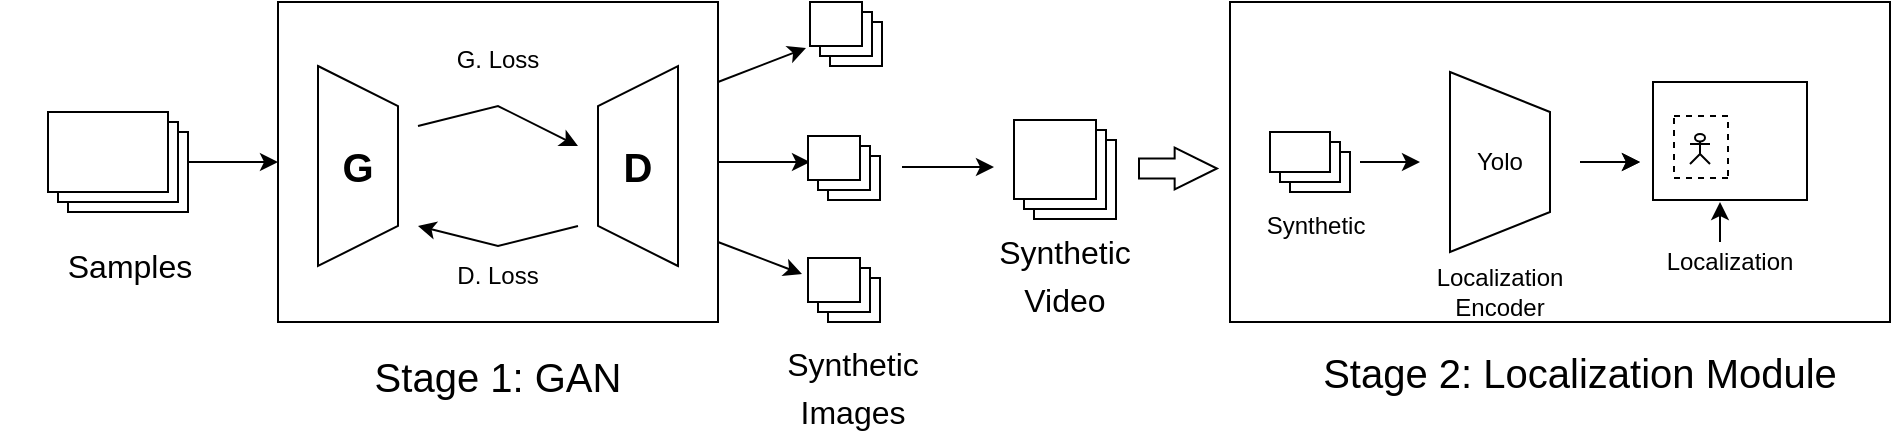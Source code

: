 <mxfile version="21.3.7" type="github">
  <diagram id="DYEwAd0FXtR8L2iEkwV9" name="Page-1">
    <mxGraphModel dx="1900" dy="549" grid="0" gridSize="10" guides="1" tooltips="1" connect="1" arrows="1" fold="1" page="1" pageScale="1" pageWidth="850" pageHeight="1100" math="0" shadow="0">
      <root>
        <mxCell id="0" />
        <mxCell id="1" parent="0" />
        <mxCell id="c-NwQK7uivU0Sarzc9AO-29" value="" style="rounded=0;whiteSpace=wrap;html=1;fontSize=16;" parent="1" vertex="1">
          <mxGeometry x="495" y="160" width="330" height="160" as="geometry" />
        </mxCell>
        <mxCell id="c-NwQK7uivU0Sarzc9AO-30" value="" style="shape=flexArrow;endArrow=classic;html=1;rounded=0;fontSize=16;endWidth=10;endSize=6.725;" parent="1" edge="1">
          <mxGeometry width="50" height="50" relative="1" as="geometry">
            <mxPoint x="449" y="243.25" as="sourcePoint" />
            <mxPoint x="489" y="243.25" as="targetPoint" />
          </mxGeometry>
        </mxCell>
        <mxCell id="c-NwQK7uivU0Sarzc9AO-32" value="" style="verticalLabelPosition=bottom;verticalAlign=top;html=1;shape=mxgraph.basic.layered_rect;dx=10;outlineConnect=0;whiteSpace=wrap;fontSize=20;" parent="1" vertex="1">
          <mxGeometry x="515" y="225" width="40" height="30" as="geometry" />
        </mxCell>
        <mxCell id="c-NwQK7uivU0Sarzc9AO-33" value="&lt;span style=&quot;font-size: 12px;&quot;&gt;Synthetic&lt;/span&gt;" style="text;html=1;strokeColor=none;fillColor=none;align=center;verticalAlign=middle;whiteSpace=wrap;rounded=0;fontSize=16;" parent="1" vertex="1">
          <mxGeometry x="513" y="265" width="50" height="10" as="geometry" />
        </mxCell>
        <mxCell id="c-NwQK7uivU0Sarzc9AO-39" value="" style="endArrow=classic;html=1;rounded=0;fontSize=12;" parent="1" edge="1">
          <mxGeometry width="50" height="50" relative="1" as="geometry">
            <mxPoint x="560" y="240" as="sourcePoint" />
            <mxPoint x="590" y="240" as="targetPoint" />
          </mxGeometry>
        </mxCell>
        <mxCell id="c-NwQK7uivU0Sarzc9AO-40" value="" style="shape=trapezoid;perimeter=trapezoidPerimeter;whiteSpace=wrap;html=1;fixedSize=1;fontSize=12;rotation=90;" parent="1" vertex="1">
          <mxGeometry x="585" y="215" width="90" height="50" as="geometry" />
        </mxCell>
        <mxCell id="c-NwQK7uivU0Sarzc9AO-41" value="Yolo" style="text;html=1;strokeColor=none;fillColor=none;align=center;verticalAlign=middle;whiteSpace=wrap;rounded=0;fontSize=12;" parent="1" vertex="1">
          <mxGeometry x="600" y="225" width="60" height="30" as="geometry" />
        </mxCell>
        <mxCell id="c-NwQK7uivU0Sarzc9AO-43" value="" style="endArrow=classic;html=1;rounded=0;fontSize=12;" parent="1" edge="1">
          <mxGeometry width="50" height="50" relative="1" as="geometry">
            <mxPoint x="670" y="240" as="sourcePoint" />
            <mxPoint x="700" y="240" as="targetPoint" />
          </mxGeometry>
        </mxCell>
        <mxCell id="c-NwQK7uivU0Sarzc9AO-44" value="" style="endArrow=classic;html=1;rounded=0;fontSize=12;" parent="1" edge="1">
          <mxGeometry width="50" height="50" relative="1" as="geometry">
            <mxPoint x="670" y="240" as="sourcePoint" />
            <mxPoint x="700" y="240" as="targetPoint" />
            <Array as="points">
              <mxPoint x="680" y="240" />
            </Array>
          </mxGeometry>
        </mxCell>
        <mxCell id="c-NwQK7uivU0Sarzc9AO-49" value="" style="endArrow=classic;html=1;rounded=0;fontSize=12;" parent="1" edge="1">
          <mxGeometry width="50" height="50" relative="1" as="geometry">
            <mxPoint x="740" y="280" as="sourcePoint" />
            <mxPoint x="740" y="260" as="targetPoint" />
            <Array as="points" />
          </mxGeometry>
        </mxCell>
        <mxCell id="c-NwQK7uivU0Sarzc9AO-50" value="Localization" style="text;html=1;strokeColor=none;fillColor=none;align=center;verticalAlign=middle;whiteSpace=wrap;rounded=0;fontSize=12;" parent="1" vertex="1">
          <mxGeometry x="690" y="275" width="110" height="30" as="geometry" />
        </mxCell>
        <mxCell id="c-NwQK7uivU0Sarzc9AO-51" value="Stage 2: Localization Module" style="text;html=1;strokeColor=none;fillColor=none;align=center;verticalAlign=middle;whiteSpace=wrap;rounded=0;fontSize=20;" parent="1" vertex="1">
          <mxGeometry x="515" y="330" width="310" height="30" as="geometry" />
        </mxCell>
        <mxCell id="c-NwQK7uivU0Sarzc9AO-52" value="Localization&lt;br&gt;Encoder" style="text;html=1;strokeColor=none;fillColor=none;align=center;verticalAlign=middle;whiteSpace=wrap;rounded=0;fontSize=12;" parent="1" vertex="1">
          <mxGeometry x="600" y="290" width="60" height="30" as="geometry" />
        </mxCell>
        <mxCell id="5g1nlL3bOuObCMv496xB-8" value="" style="verticalLabelPosition=bottom;verticalAlign=top;html=1;shape=mxgraph.basic.layered_rect;dx=10;outlineConnect=0;whiteSpace=wrap;fontSize=20;" parent="1" vertex="1">
          <mxGeometry x="387" y="219" width="51" height="49.5" as="geometry" />
        </mxCell>
        <mxCell id="c-NwQK7uivU0Sarzc9AO-23" value="" style="verticalLabelPosition=bottom;verticalAlign=top;html=1;shape=mxgraph.basic.layered_rect;dx=10;outlineConnect=0;whiteSpace=wrap;fontSize=20;" parent="1" vertex="1">
          <mxGeometry x="285" y="160" width="36" height="32" as="geometry" />
        </mxCell>
        <mxCell id="c-NwQK7uivU0Sarzc9AO-24" value="&lt;font style=&quot;font-size: 16px;&quot;&gt;Synthetic Images&lt;/font&gt;" style="text;html=1;strokeColor=none;fillColor=none;align=center;verticalAlign=middle;whiteSpace=wrap;rounded=0;fontSize=20;" parent="1" vertex="1">
          <mxGeometry x="256.5" y="342" width="99" height="18" as="geometry" />
        </mxCell>
        <mxCell id="c-NwQK7uivU0Sarzc9AO-25" value="" style="endArrow=classic;html=1;rounded=0;fontSize=16;exitX=1;exitY=0.5;exitDx=0;exitDy=0;" parent="1" source="c-NwQK7uivU0Sarzc9AO-1" edge="1">
          <mxGeometry width="50" height="50" relative="1" as="geometry">
            <mxPoint x="377" y="240" as="sourcePoint" />
            <mxPoint x="285" y="240" as="targetPoint" />
          </mxGeometry>
        </mxCell>
        <mxCell id="c-NwQK7uivU0Sarzc9AO-26" value="" style="verticalLabelPosition=bottom;verticalAlign=top;html=1;shape=mxgraph.basic.layered_rect;dx=10;outlineConnect=0;whiteSpace=wrap;fontSize=20;" parent="1" vertex="1">
          <mxGeometry x="-96" y="215" width="70" height="50" as="geometry" />
        </mxCell>
        <mxCell id="c-NwQK7uivU0Sarzc9AO-27" value="&lt;span style=&quot;font-size: 16px;&quot;&gt;Samples&lt;/span&gt;" style="text;html=1;strokeColor=none;fillColor=none;align=center;verticalAlign=middle;whiteSpace=wrap;rounded=0;fontSize=20;" parent="1" vertex="1">
          <mxGeometry x="-120" y="275" width="130" height="30" as="geometry" />
        </mxCell>
        <mxCell id="c-NwQK7uivU0Sarzc9AO-28" value="" style="endArrow=classic;html=1;rounded=0;fontSize=16;entryX=0;entryY=0.5;entryDx=0;entryDy=0;" parent="1" source="c-NwQK7uivU0Sarzc9AO-26" target="c-NwQK7uivU0Sarzc9AO-1" edge="1">
          <mxGeometry width="50" height="50" relative="1" as="geometry">
            <mxPoint x="127" y="240" as="sourcePoint" />
            <mxPoint x="14" y="240" as="targetPoint" />
          </mxGeometry>
        </mxCell>
        <mxCell id="5g1nlL3bOuObCMv496xB-1" value="" style="group" parent="1" vertex="1" connectable="0">
          <mxGeometry x="19" y="160" width="220" height="202" as="geometry" />
        </mxCell>
        <mxCell id="c-NwQK7uivU0Sarzc9AO-1" value="" style="rounded=0;whiteSpace=wrap;html=1;" parent="5g1nlL3bOuObCMv496xB-1" vertex="1">
          <mxGeometry width="220" height="160" as="geometry" />
        </mxCell>
        <mxCell id="c-NwQK7uivU0Sarzc9AO-2" value="" style="shape=trapezoid;perimeter=trapezoidPerimeter;whiteSpace=wrap;html=1;fixedSize=1;rotation=-90;" parent="5g1nlL3bOuObCMv496xB-1" vertex="1">
          <mxGeometry x="130" y="62" width="100" height="40" as="geometry" />
        </mxCell>
        <mxCell id="c-NwQK7uivU0Sarzc9AO-3" value="" style="shape=trapezoid;perimeter=trapezoidPerimeter;whiteSpace=wrap;html=1;fixedSize=1;rotation=90;" parent="5g1nlL3bOuObCMv496xB-1" vertex="1">
          <mxGeometry x="-10" y="62" width="100" height="40" as="geometry" />
        </mxCell>
        <mxCell id="c-NwQK7uivU0Sarzc9AO-13" value="" style="endArrow=classic;html=1;rounded=0;" parent="5g1nlL3bOuObCMv496xB-1" edge="1">
          <mxGeometry width="50" height="50" relative="1" as="geometry">
            <mxPoint x="70" y="62" as="sourcePoint" />
            <mxPoint x="150" y="72" as="targetPoint" />
            <Array as="points">
              <mxPoint x="110" y="52" />
            </Array>
          </mxGeometry>
        </mxCell>
        <mxCell id="c-NwQK7uivU0Sarzc9AO-14" value="" style="endArrow=classic;html=1;rounded=0;startArrow=none;" parent="5g1nlL3bOuObCMv496xB-1" edge="1">
          <mxGeometry width="50" height="50" relative="1" as="geometry">
            <mxPoint x="150" y="112" as="sourcePoint" />
            <mxPoint x="70" y="112" as="targetPoint" />
            <Array as="points">
              <mxPoint x="110" y="122" />
            </Array>
          </mxGeometry>
        </mxCell>
        <mxCell id="c-NwQK7uivU0Sarzc9AO-17" value="D. Loss" style="text;html=1;strokeColor=none;fillColor=none;align=center;verticalAlign=middle;whiteSpace=wrap;rounded=0;" parent="5g1nlL3bOuObCMv496xB-1" vertex="1">
          <mxGeometry x="80" y="122" width="60" height="30" as="geometry" />
        </mxCell>
        <mxCell id="c-NwQK7uivU0Sarzc9AO-18" value="&lt;font style=&quot;font-size: 20px;&quot;&gt;&lt;b&gt;G&lt;/b&gt;&lt;/font&gt;" style="text;html=1;strokeColor=none;fillColor=none;align=center;verticalAlign=middle;whiteSpace=wrap;rounded=0;" parent="5g1nlL3bOuObCMv496xB-1" vertex="1">
          <mxGeometry x="10" y="67" width="60" height="30" as="geometry" />
        </mxCell>
        <mxCell id="c-NwQK7uivU0Sarzc9AO-19" value="&lt;span style=&quot;font-size: 20px;&quot;&gt;&lt;b&gt;D&lt;/b&gt;&lt;/span&gt;" style="text;html=1;strokeColor=none;fillColor=none;align=center;verticalAlign=middle;whiteSpace=wrap;rounded=0;" parent="5g1nlL3bOuObCMv496xB-1" vertex="1">
          <mxGeometry x="150" y="67" width="60" height="30" as="geometry" />
        </mxCell>
        <mxCell id="c-NwQK7uivU0Sarzc9AO-20" value="Stage 1: GAN" style="text;html=1;strokeColor=none;fillColor=none;align=center;verticalAlign=middle;whiteSpace=wrap;rounded=0;fontSize=20;" parent="5g1nlL3bOuObCMv496xB-1" vertex="1">
          <mxGeometry x="40" y="172" width="140" height="30" as="geometry" />
        </mxCell>
        <mxCell id="gEao8AOlH4xP3AQgNgYY-1" value="G. Loss" style="text;html=1;strokeColor=none;fillColor=none;align=center;verticalAlign=middle;whiteSpace=wrap;rounded=0;" parent="5g1nlL3bOuObCMv496xB-1" vertex="1">
          <mxGeometry x="80" y="14" width="60" height="30" as="geometry" />
        </mxCell>
        <mxCell id="5g1nlL3bOuObCMv496xB-3" value="" style="verticalLabelPosition=bottom;verticalAlign=top;html=1;shape=mxgraph.basic.layered_rect;dx=10;outlineConnect=0;whiteSpace=wrap;fontSize=20;" parent="1" vertex="1">
          <mxGeometry x="284" y="227" width="36" height="32" as="geometry" />
        </mxCell>
        <mxCell id="5g1nlL3bOuObCMv496xB-4" value="" style="verticalLabelPosition=bottom;verticalAlign=top;html=1;shape=mxgraph.basic.layered_rect;dx=10;outlineConnect=0;whiteSpace=wrap;fontSize=20;" parent="1" vertex="1">
          <mxGeometry x="284" y="288" width="36" height="32" as="geometry" />
        </mxCell>
        <mxCell id="5g1nlL3bOuObCMv496xB-5" value="" style="endArrow=classic;html=1;rounded=0;fontSize=16;exitX=1;exitY=0.5;exitDx=0;exitDy=0;" parent="1" edge="1">
          <mxGeometry width="50" height="50" relative="1" as="geometry">
            <mxPoint x="239" y="280" as="sourcePoint" />
            <mxPoint x="281" y="296" as="targetPoint" />
            <Array as="points" />
          </mxGeometry>
        </mxCell>
        <mxCell id="5g1nlL3bOuObCMv496xB-6" value="" style="endArrow=classic;html=1;rounded=0;fontSize=16;exitX=1;exitY=0.5;exitDx=0;exitDy=0;" parent="1" edge="1">
          <mxGeometry width="50" height="50" relative="1" as="geometry">
            <mxPoint x="239" y="200" as="sourcePoint" />
            <mxPoint x="283" y="183" as="targetPoint" />
            <Array as="points" />
          </mxGeometry>
        </mxCell>
        <mxCell id="5g1nlL3bOuObCMv496xB-7" style="edgeStyle=orthogonalEdgeStyle;rounded=0;orthogonalLoop=1;jettySize=auto;html=1;exitX=0.5;exitY=1;exitDx=0;exitDy=0;" parent="1" source="c-NwQK7uivU0Sarzc9AO-24" target="c-NwQK7uivU0Sarzc9AO-24" edge="1">
          <mxGeometry relative="1" as="geometry" />
        </mxCell>
        <mxCell id="5g1nlL3bOuObCMv496xB-10" value="" style="shape=image;html=1;verticalAlign=top;verticalLabelPosition=bottom;labelBackgroundColor=#ffffff;imageAspect=0;aspect=fixed;image=https://cdn4.iconfinder.com/data/icons/ionicons/512/icon-ios7-plus-empty-128.png;fontSize=12;" parent="1" vertex="1">
          <mxGeometry x="292.5" y="200" width="19" height="19" as="geometry" />
        </mxCell>
        <mxCell id="5g1nlL3bOuObCMv496xB-11" value="" style="shape=image;html=1;verticalAlign=top;verticalLabelPosition=bottom;labelBackgroundColor=#ffffff;imageAspect=0;aspect=fixed;image=https://cdn4.iconfinder.com/data/icons/ionicons/512/icon-ios7-plus-empty-128.png;fontSize=12;" parent="1" vertex="1">
          <mxGeometry x="291.5" y="265" width="21" height="21" as="geometry" />
        </mxCell>
        <mxCell id="5g1nlL3bOuObCMv496xB-12" value="" style="endArrow=classic;html=1;rounded=0;fontSize=16;exitX=1;exitY=0.5;exitDx=0;exitDy=0;" parent="1" edge="1">
          <mxGeometry width="50" height="50" relative="1" as="geometry">
            <mxPoint x="331" y="242.5" as="sourcePoint" />
            <mxPoint x="377" y="242.5" as="targetPoint" />
          </mxGeometry>
        </mxCell>
        <mxCell id="5g1nlL3bOuObCMv496xB-14" value="&lt;font style=&quot;font-size: 16px;&quot;&gt;Synthetic Video&lt;/font&gt;" style="text;html=1;strokeColor=none;fillColor=none;align=center;verticalAlign=middle;whiteSpace=wrap;rounded=0;fontSize=20;" parent="1" vertex="1">
          <mxGeometry x="363" y="286" width="99" height="18" as="geometry" />
        </mxCell>
        <mxCell id="c-NwQK7uivU0Sarzc9AO-45" value="" style="rounded=0;whiteSpace=wrap;html=1;fontSize=12;" parent="1" vertex="1">
          <mxGeometry x="706.5" y="200" width="77" height="59" as="geometry" />
        </mxCell>
        <mxCell id="5g1nlL3bOuObCMv496xB-29" value="" style="group" parent="1" vertex="1" connectable="0">
          <mxGeometry x="717" y="217" width="28" height="31" as="geometry" />
        </mxCell>
        <mxCell id="5g1nlL3bOuObCMv496xB-23" value="" style="shape=umlActor;verticalLabelPosition=bottom;verticalAlign=top;html=1;outlineConnect=0;" parent="5g1nlL3bOuObCMv496xB-29" vertex="1">
          <mxGeometry x="8" y="9" width="10" height="15" as="geometry" />
        </mxCell>
        <mxCell id="5g1nlL3bOuObCMv496xB-25" value="" style="endArrow=none;dashed=1;html=1;rounded=0;" parent="5g1nlL3bOuObCMv496xB-29" edge="1">
          <mxGeometry width="50" height="50" relative="1" as="geometry">
            <mxPoint y="28" as="sourcePoint" />
            <mxPoint y="1" as="targetPoint" />
          </mxGeometry>
        </mxCell>
        <mxCell id="5g1nlL3bOuObCMv496xB-26" value="" style="endArrow=none;dashed=1;html=1;rounded=0;" parent="5g1nlL3bOuObCMv496xB-29" edge="1">
          <mxGeometry width="50" height="50" relative="1" as="geometry">
            <mxPoint x="27" y="31" as="sourcePoint" />
            <mxPoint y="31" as="targetPoint" />
          </mxGeometry>
        </mxCell>
        <mxCell id="5g1nlL3bOuObCMv496xB-27" value="" style="endArrow=none;dashed=1;html=1;rounded=0;" parent="5g1nlL3bOuObCMv496xB-29" edge="1">
          <mxGeometry width="50" height="50" relative="1" as="geometry">
            <mxPoint x="27" y="30" as="sourcePoint" />
            <mxPoint x="27" as="targetPoint" />
          </mxGeometry>
        </mxCell>
        <mxCell id="5g1nlL3bOuObCMv496xB-28" value="" style="endArrow=none;dashed=1;html=1;rounded=0;" parent="5g1nlL3bOuObCMv496xB-29" edge="1">
          <mxGeometry width="50" height="50" relative="1" as="geometry">
            <mxPoint as="sourcePoint" />
            <mxPoint x="28" as="targetPoint" />
          </mxGeometry>
        </mxCell>
        <mxCell id="7LdZNUXpdSE6Nr2zUBCU-1" value="" style="shape=image;html=1;verticalAlign=top;verticalLabelPosition=bottom;labelBackgroundColor=#ffffff;imageAspect=0;aspect=fixed;image=https://cdn4.iconfinder.com/data/icons/ionicons/512/icon-ios7-plus-empty-128.png;fontSize=12;" vertex="1" parent="1">
          <mxGeometry x="387" y="217" width="43.5" height="43.5" as="geometry" />
        </mxCell>
      </root>
    </mxGraphModel>
  </diagram>
</mxfile>
